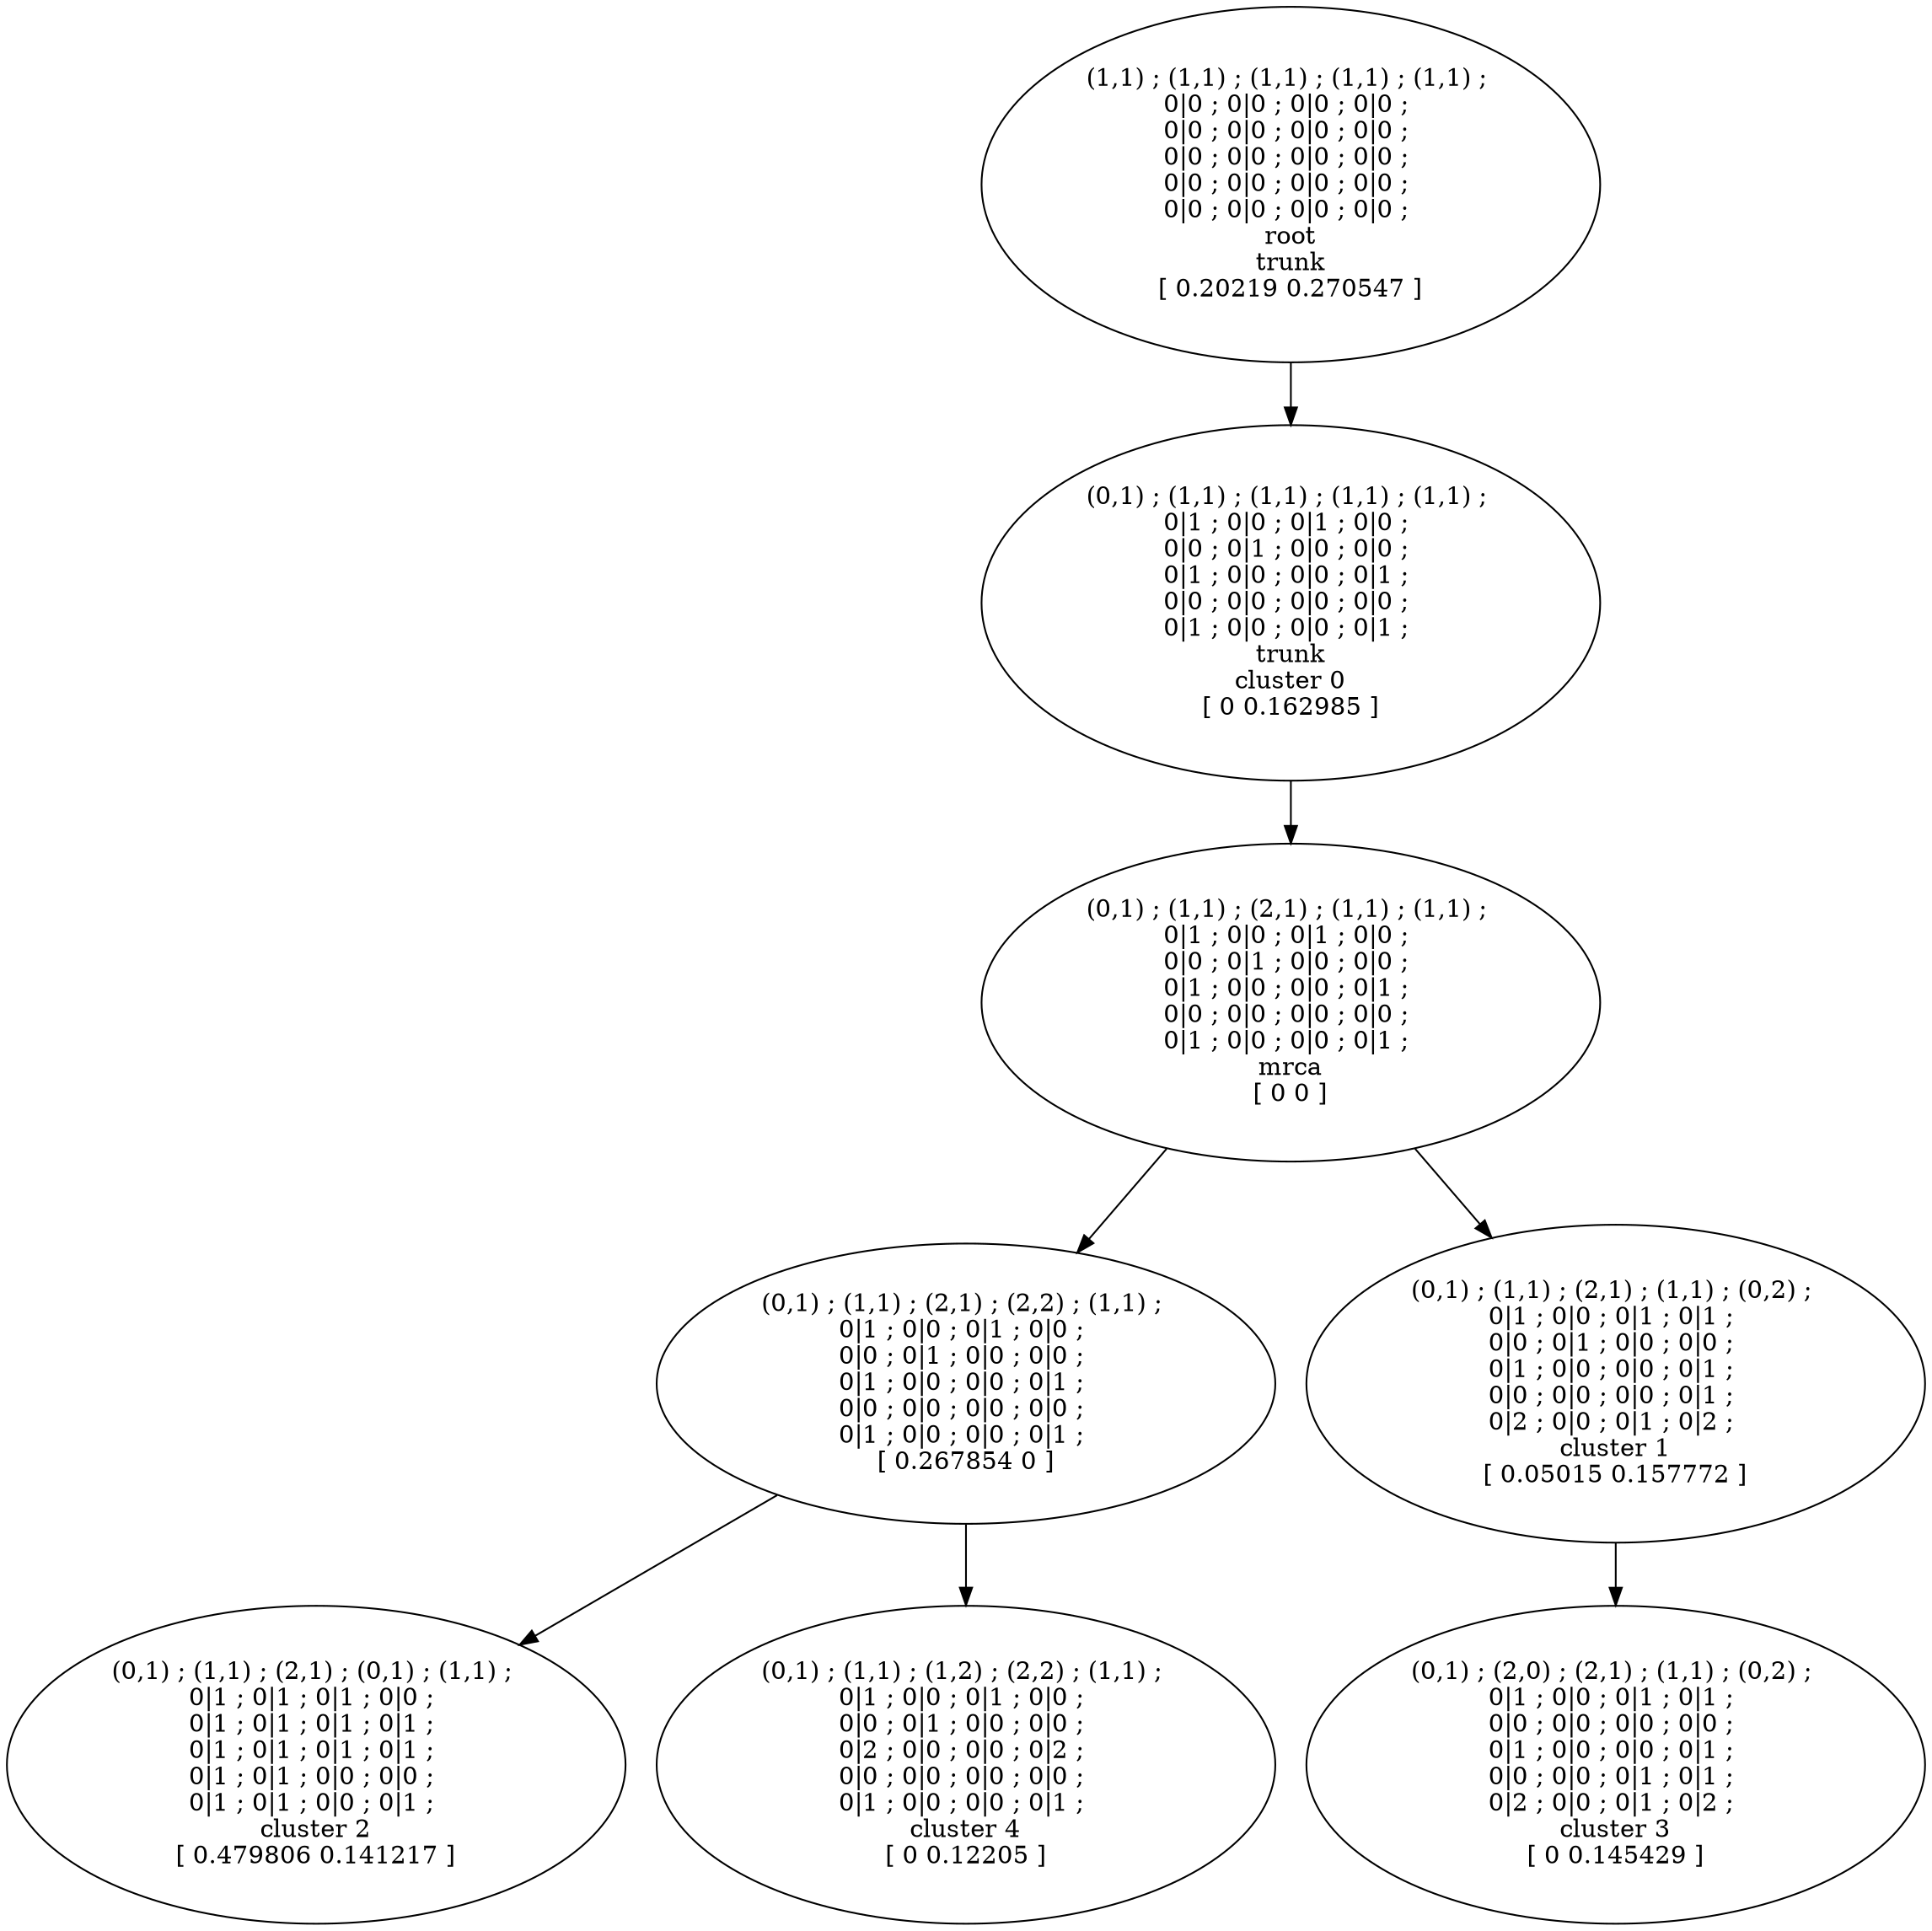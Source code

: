 digraph T {
	8 [label="(1,1) ; (1,1) ; (1,1) ; (1,1) ; (1,1) ; \n0|0 ; 0|0 ; 0|0 ; 0|0 ; \n0|0 ; 0|0 ; 0|0 ; 0|0 ; \n0|0 ; 0|0 ; 0|0 ; 0|0 ; \n0|0 ; 0|0 ; 0|0 ; 0|0 ; \n0|0 ; 0|0 ; 0|0 ; 0|0 ; \nroot\ntrunk\n[ 0.20219 0.270547 ]"]
	6 [label="(0,1) ; (2,0) ; (2,1) ; (1,1) ; (0,2) ; \n0|1 ; 0|0 ; 0|1 ; 0|1 ; \n0|0 ; 0|0 ; 0|0 ; 0|0 ; \n0|1 ; 0|0 ; 0|0 ; 0|1 ; \n0|0 ; 0|0 ; 0|1 ; 0|1 ; \n0|2 ; 0|0 ; 0|1 ; 0|2 ; \ncluster 3\n[ 0 0.145429 ]"]
	5 [label="(0,1) ; (1,1) ; (2,1) ; (2,2) ; (1,1) ; \n0|1 ; 0|0 ; 0|1 ; 0|0 ; \n0|0 ; 0|1 ; 0|0 ; 0|0 ; \n0|1 ; 0|0 ; 0|0 ; 0|1 ; \n0|0 ; 0|0 ; 0|0 ; 0|0 ; \n0|1 ; 0|0 ; 0|0 ; 0|1 ; \n[ 0.267854 0 ]"]
	4 [label="(0,1) ; (1,1) ; (2,1) ; (1,1) ; (1,1) ; \n0|1 ; 0|0 ; 0|1 ; 0|0 ; \n0|0 ; 0|1 ; 0|0 ; 0|0 ; \n0|1 ; 0|0 ; 0|0 ; 0|1 ; \n0|0 ; 0|0 ; 0|0 ; 0|0 ; \n0|1 ; 0|0 ; 0|0 ; 0|1 ; \nmrca\n[ 0 0 ]"]
	3 [label="(0,1) ; (1,1) ; (2,1) ; (1,1) ; (0,2) ; \n0|1 ; 0|0 ; 0|1 ; 0|1 ; \n0|0 ; 0|1 ; 0|0 ; 0|0 ; \n0|1 ; 0|0 ; 0|0 ; 0|1 ; \n0|0 ; 0|0 ; 0|0 ; 0|1 ; \n0|2 ; 0|0 ; 0|1 ; 0|2 ; \ncluster 1\n[ 0.05015 0.157772 ]"]
	2 [label="(0,1) ; (1,1) ; (2,1) ; (0,1) ; (1,1) ; \n0|1 ; 0|1 ; 0|1 ; 0|0 ; \n0|1 ; 0|1 ; 0|1 ; 0|1 ; \n0|1 ; 0|1 ; 0|1 ; 0|1 ; \n0|1 ; 0|1 ; 0|0 ; 0|0 ; \n0|1 ; 0|1 ; 0|0 ; 0|1 ; \ncluster 2\n[ 0.479806 0.141217 ]"]
	1 [label="(0,1) ; (1,1) ; (1,2) ; (2,2) ; (1,1) ; \n0|1 ; 0|0 ; 0|1 ; 0|0 ; \n0|0 ; 0|1 ; 0|0 ; 0|0 ; \n0|2 ; 0|0 ; 0|0 ; 0|2 ; \n0|0 ; 0|0 ; 0|0 ; 0|0 ; \n0|1 ; 0|0 ; 0|0 ; 0|1 ; \ncluster 4\n[ 0 0.12205 ]"]
	0 [label="(0,1) ; (1,1) ; (1,1) ; (1,1) ; (1,1) ; \n0|1 ; 0|0 ; 0|1 ; 0|0 ; \n0|0 ; 0|1 ; 0|0 ; 0|0 ; \n0|1 ; 0|0 ; 0|0 ; 0|1 ; \n0|0 ; 0|0 ; 0|0 ; 0|0 ; \n0|1 ; 0|0 ; 0|0 ; 0|1 ; \ntrunk\ncluster 0\n[ 0 0.162985 ]"]
8 -> 0
5 -> 2
5 -> 1
4 -> 3
4 -> 5
3 -> 6
0 -> 4
}
